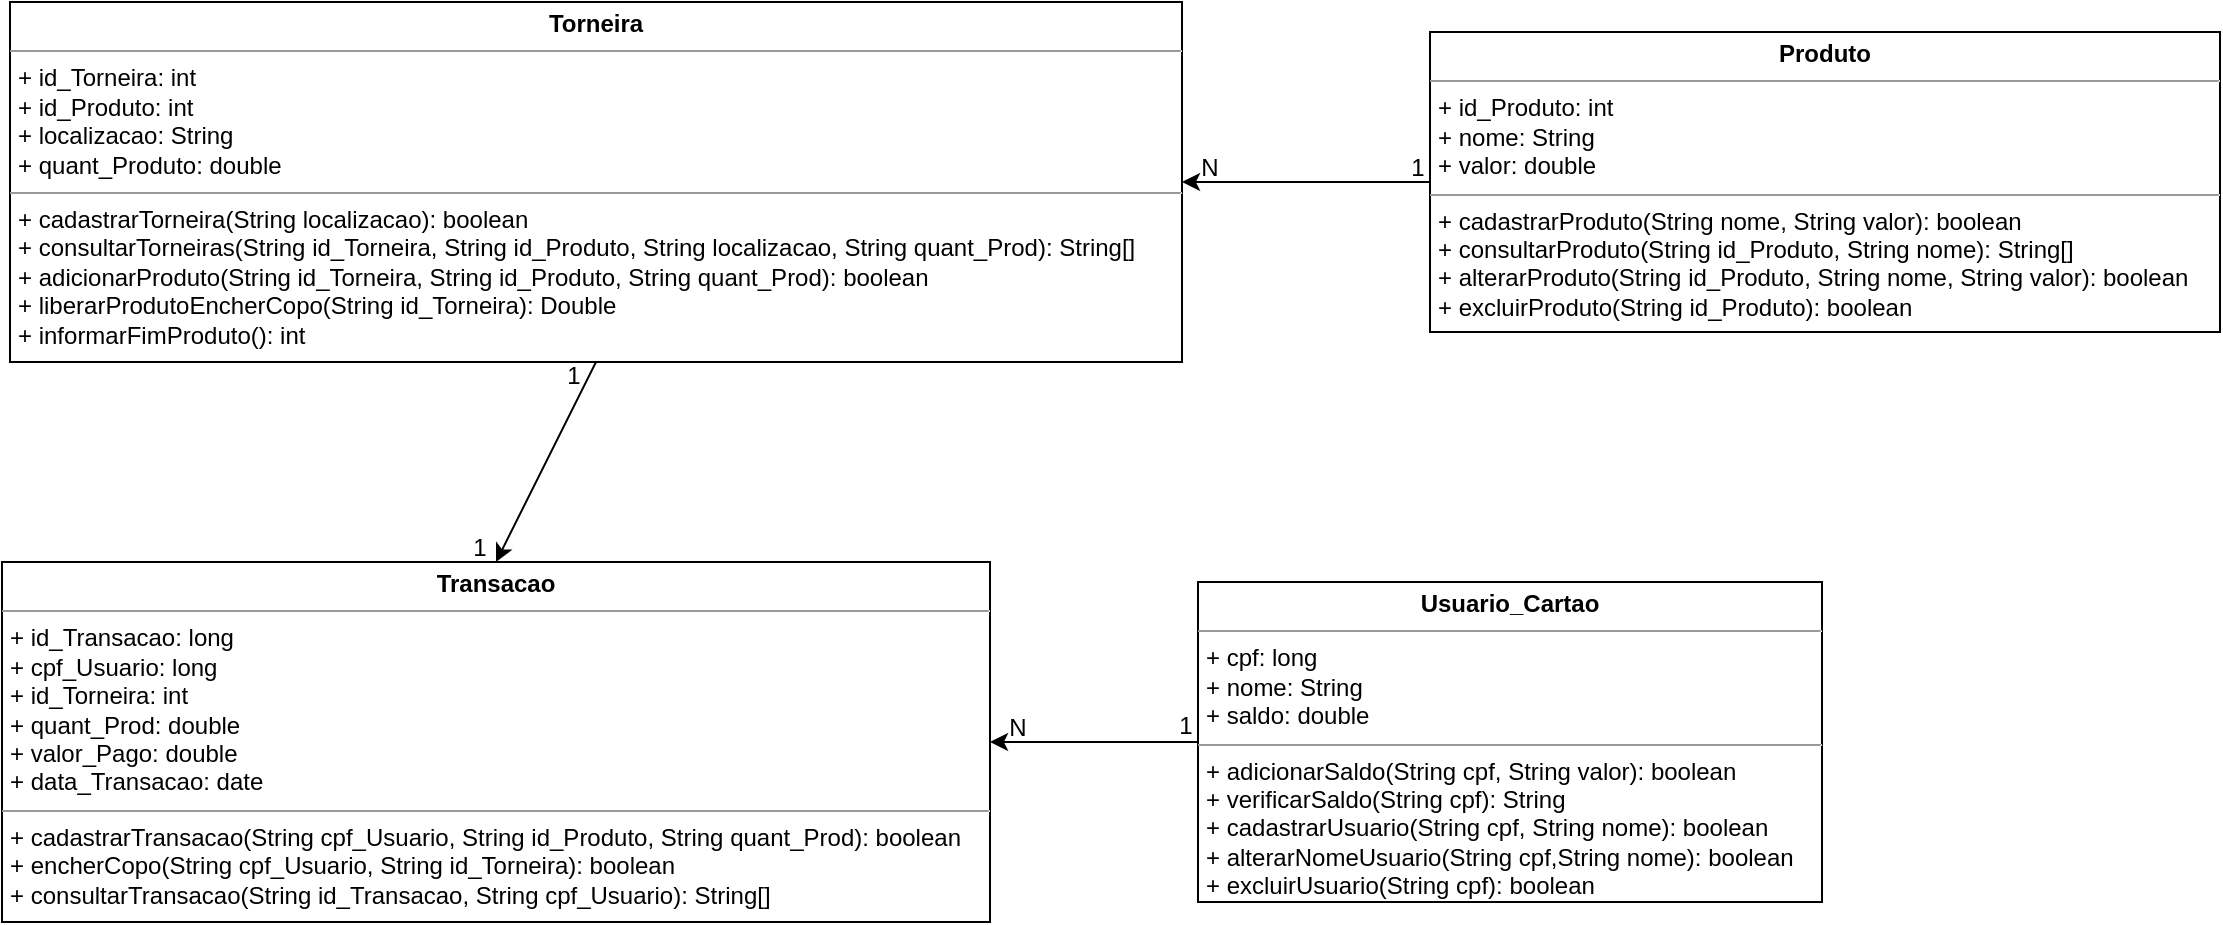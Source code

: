 <mxfile version="14.8.0" type="device"><diagram id="Mt1bQpxX1Aa_q5u9Azkc" name="Page-1"><mxGraphModel dx="868" dy="468" grid="1" gridSize="10" guides="1" tooltips="1" connect="1" arrows="1" fold="1" page="1" pageScale="1" pageWidth="1169" pageHeight="827" math="0" shadow="0"><root><mxCell id="0"/><mxCell id="1" parent="0"/><mxCell id="CtQyiYO5dozAiiv07v7o-1" value="&lt;p style=&quot;margin: 0px ; margin-top: 4px ; text-align: center&quot;&gt;&lt;b&gt;Usuario_Cartao&lt;/b&gt;&lt;br&gt;&lt;/p&gt;&lt;hr size=&quot;1&quot;&gt;&lt;p style=&quot;margin: 0px ; margin-left: 4px&quot;&gt;+ cpf: long&lt;br&gt;&lt;/p&gt;&lt;p style=&quot;margin: 0px ; margin-left: 4px&quot;&gt;+ nome: String&lt;/p&gt;&lt;p style=&quot;margin: 0px ; margin-left: 4px&quot;&gt;+ saldo: double&lt;/p&gt;&lt;hr size=&quot;1&quot;&gt;&lt;p style=&quot;margin: 0px ; margin-left: 4px&quot;&gt;+ adicionarSaldo(String cpf, String valor): boolean&lt;/p&gt;&lt;p style=&quot;margin: 0px ; margin-left: 4px&quot;&gt;+ verificarSaldo(String cpf): String&lt;br&gt;&lt;/p&gt;&lt;p style=&quot;margin: 0px ; margin-left: 4px&quot;&gt;+ cadastrarUsuario(String cpf, String nome): boolean&lt;/p&gt;&lt;p style=&quot;margin: 0px ; margin-left: 4px&quot;&gt;+ alterarNomeUsuario(String cpf,String nome): boolean&lt;/p&gt;&lt;p style=&quot;margin: 0px ; margin-left: 4px&quot;&gt;+ excluirUsuario(String cpf): boolean&lt;br&gt;&lt;/p&gt;" style="verticalAlign=top;align=left;overflow=fill;fontSize=12;fontFamily=Helvetica;html=1;" parent="1" vertex="1"><mxGeometry x="604" y="330" width="312" height="160" as="geometry"/></mxCell><mxCell id="CtQyiYO5dozAiiv07v7o-2" value="&lt;p style=&quot;margin: 0px ; margin-top: 4px ; text-align: center&quot;&gt;&lt;b&gt;Transacao&lt;/b&gt;&lt;br&gt;&lt;/p&gt;&lt;hr size=&quot;1&quot;&gt;&lt;p style=&quot;margin: 0px ; margin-left: 4px&quot;&gt;+ id_Transacao: long&lt;/p&gt;&lt;p style=&quot;margin: 0px ; margin-left: 4px&quot;&gt;+ cpf_Usuario: long&lt;/p&gt;&lt;p style=&quot;margin: 0px ; margin-left: 4px&quot;&gt;+ id_Torneira: int&lt;/p&gt;&lt;p style=&quot;margin: 0px ; margin-left: 4px&quot;&gt;+ quant_Prod: double&lt;/p&gt;&lt;p style=&quot;margin: 0px ; margin-left: 4px&quot;&gt;+ valor_Pago: double&lt;br&gt;&lt;/p&gt;&lt;p style=&quot;margin: 0px ; margin-left: 4px&quot;&gt;+ data_Transacao: date&lt;br&gt;&lt;/p&gt;&lt;hr size=&quot;1&quot;&gt;&lt;p style=&quot;margin: 0px ; margin-left: 4px&quot;&gt;+ cadastrarTransacao(String cpf_Usuario, String id_Produto, String quant_Prod): boolean&lt;br&gt;&lt;/p&gt;&lt;p style=&quot;margin: 0px ; margin-left: 4px&quot;&gt;+ encherCopo(String cpf_Usuario, String id_Torneira): boolean&lt;br&gt;&lt;/p&gt;&lt;p style=&quot;margin: 0px ; margin-left: 4px&quot;&gt;+ consultarTransacao(String id_Transacao, String cpf_Usuario): String[]&lt;br&gt;&lt;/p&gt;" style="verticalAlign=top;align=left;overflow=fill;fontSize=12;fontFamily=Helvetica;html=1;" parent="1" vertex="1"><mxGeometry x="6" y="320" width="494" height="180" as="geometry"/></mxCell><mxCell id="CtQyiYO5dozAiiv07v7o-3" value="&lt;p style=&quot;margin: 0px ; margin-top: 4px ; text-align: center&quot;&gt;&lt;b&gt;Produto&lt;/b&gt;&lt;br&gt;&lt;/p&gt;&lt;hr size=&quot;1&quot;&gt;&lt;p style=&quot;margin: 0px ; margin-left: 4px&quot;&gt;+ id_Produto: int&lt;/p&gt;&lt;p style=&quot;margin: 0px ; margin-left: 4px&quot;&gt;+ nome: String&lt;/p&gt;&lt;p style=&quot;margin: 0px ; margin-left: 4px&quot;&gt;+ valor: double&lt;br&gt;&lt;/p&gt;&lt;hr size=&quot;1&quot;&gt;&lt;p style=&quot;margin: 0px ; margin-left: 4px&quot;&gt;+ cadastrarProduto(String nome, String valor): boolean&lt;/p&gt;&lt;p style=&quot;margin: 0px ; margin-left: 4px&quot;&gt;+ consultarProduto(String id_Produto, String nome): String[]&lt;br&gt;&lt;/p&gt;&lt;p style=&quot;margin: 0px ; margin-left: 4px&quot;&gt;+ alterarProduto(String id_Produto, String nome, String valor): boolean&lt;/p&gt;&lt;p style=&quot;margin: 0px ; margin-left: 4px&quot;&gt;+ excluirProduto(String id_Produto): boolean&lt;br&gt;&lt;/p&gt;" style="verticalAlign=top;align=left;overflow=fill;fontSize=12;fontFamily=Helvetica;html=1;" parent="1" vertex="1"><mxGeometry x="720" y="55" width="395" height="150" as="geometry"/></mxCell><mxCell id="CtQyiYO5dozAiiv07v7o-4" value="&lt;p style=&quot;margin: 0px ; margin-top: 4px ; text-align: center&quot;&gt;&lt;b&gt;Torneira&lt;/b&gt;&lt;br&gt;&lt;/p&gt;&lt;hr size=&quot;1&quot;&gt;&lt;p style=&quot;margin: 0px ; margin-left: 4px&quot;&gt;+ id_Torneira: int&lt;/p&gt;&lt;p style=&quot;margin: 0px ; margin-left: 4px&quot;&gt;+ id_Produto: int&lt;/p&gt;&lt;p style=&quot;margin: 0px ; margin-left: 4px&quot;&gt;+ localizacao: String&lt;br&gt;&lt;/p&gt;&lt;p style=&quot;margin: 0px ; margin-left: 4px&quot;&gt;+ quant_Produto: double&lt;br&gt;&lt;/p&gt;&lt;hr size=&quot;1&quot;&gt;&lt;p style=&quot;margin: 0px ; margin-left: 4px&quot;&gt;+ cadastrarTorneira(String localizacao): boolean&lt;/p&gt;&lt;p style=&quot;margin: 0px ; margin-left: 4px&quot;&gt;+ consultarTorneiras(String id_Torneira, String id_Produto, String localizacao, String quant_Prod): String[]&lt;/p&gt;&lt;p style=&quot;margin: 0px ; margin-left: 4px&quot;&gt;+ adicionarProduto(String id_Torneira, String id_Produto, String quant_Prod): boolean&lt;/p&gt;&lt;p style=&quot;margin: 0px ; margin-left: 4px&quot;&gt;+ liberarProdutoEncherCopo(String id_Torneira): Double&lt;br&gt;&lt;/p&gt;&lt;p style=&quot;margin: 0px ; margin-left: 4px&quot;&gt;+ informarFimProduto(): int&lt;br&gt;&lt;/p&gt;" style="verticalAlign=top;align=left;overflow=fill;fontSize=12;fontFamily=Helvetica;html=1;" parent="1" vertex="1"><mxGeometry x="10" y="40" width="586" height="180" as="geometry"/></mxCell><mxCell id="CtQyiYO5dozAiiv07v7o-40" value="" style="endArrow=classic;html=1;exitX=0;exitY=0.5;exitDx=0;exitDy=0;entryX=1;entryY=0.5;entryDx=0;entryDy=0;" parent="1" source="CtQyiYO5dozAiiv07v7o-3" target="CtQyiYO5dozAiiv07v7o-4" edge="1"><mxGeometry width="50" height="50" relative="1" as="geometry"><mxPoint x="480" y="300" as="sourcePoint"/><mxPoint x="530" y="250" as="targetPoint"/></mxGeometry></mxCell><mxCell id="CtQyiYO5dozAiiv07v7o-41" value="" style="endArrow=classic;html=1;exitX=0.5;exitY=1;exitDx=0;exitDy=0;entryX=0.5;entryY=0;entryDx=0;entryDy=0;" parent="1" source="CtQyiYO5dozAiiv07v7o-4" target="CtQyiYO5dozAiiv07v7o-2" edge="1"><mxGeometry width="50" height="50" relative="1" as="geometry"><mxPoint x="480" y="300" as="sourcePoint"/><mxPoint x="235" y="320" as="targetPoint"/></mxGeometry></mxCell><mxCell id="CtQyiYO5dozAiiv07v7o-42" value="" style="endArrow=classic;html=1;entryX=1;entryY=0.5;entryDx=0;entryDy=0;exitX=0;exitY=0.5;exitDx=0;exitDy=0;" parent="1" source="CtQyiYO5dozAiiv07v7o-1" target="CtQyiYO5dozAiiv07v7o-2" edge="1"><mxGeometry width="50" height="50" relative="1" as="geometry"><mxPoint x="480" y="300" as="sourcePoint"/><mxPoint x="530" y="250" as="targetPoint"/></mxGeometry></mxCell><mxCell id="CtQyiYO5dozAiiv07v7o-43" value="1" style="text;html=1;strokeColor=none;fillColor=none;align=center;verticalAlign=middle;whiteSpace=wrap;rounded=0;" parent="1" vertex="1"><mxGeometry x="694" y="113" width="40" height="20" as="geometry"/></mxCell><mxCell id="CtQyiYO5dozAiiv07v7o-44" value="1" style="text;html=1;strokeColor=none;fillColor=none;align=center;verticalAlign=middle;whiteSpace=wrap;rounded=0;" parent="1" vertex="1"><mxGeometry x="578" y="392" width="40" height="20" as="geometry"/></mxCell><mxCell id="CtQyiYO5dozAiiv07v7o-46" value="1" style="text;html=1;strokeColor=none;fillColor=none;align=center;verticalAlign=middle;whiteSpace=wrap;rounded=0;" parent="1" vertex="1"><mxGeometry x="272" y="217" width="40" height="20" as="geometry"/></mxCell><mxCell id="CtQyiYO5dozAiiv07v7o-47" value="1" style="text;html=1;strokeColor=none;fillColor=none;align=center;verticalAlign=middle;whiteSpace=wrap;rounded=0;" parent="1" vertex="1"><mxGeometry x="225" y="303" width="40" height="20" as="geometry"/></mxCell><mxCell id="CtQyiYO5dozAiiv07v7o-48" value="N" style="text;html=1;strokeColor=none;fillColor=none;align=center;verticalAlign=middle;whiteSpace=wrap;rounded=0;" parent="1" vertex="1"><mxGeometry x="494" y="393" width="40" height="20" as="geometry"/></mxCell><mxCell id="CtQyiYO5dozAiiv07v7o-49" value="N" style="text;html=1;strokeColor=none;fillColor=none;align=center;verticalAlign=middle;whiteSpace=wrap;rounded=0;" parent="1" vertex="1"><mxGeometry x="590" y="113" width="40" height="20" as="geometry"/></mxCell></root></mxGraphModel></diagram></mxfile>